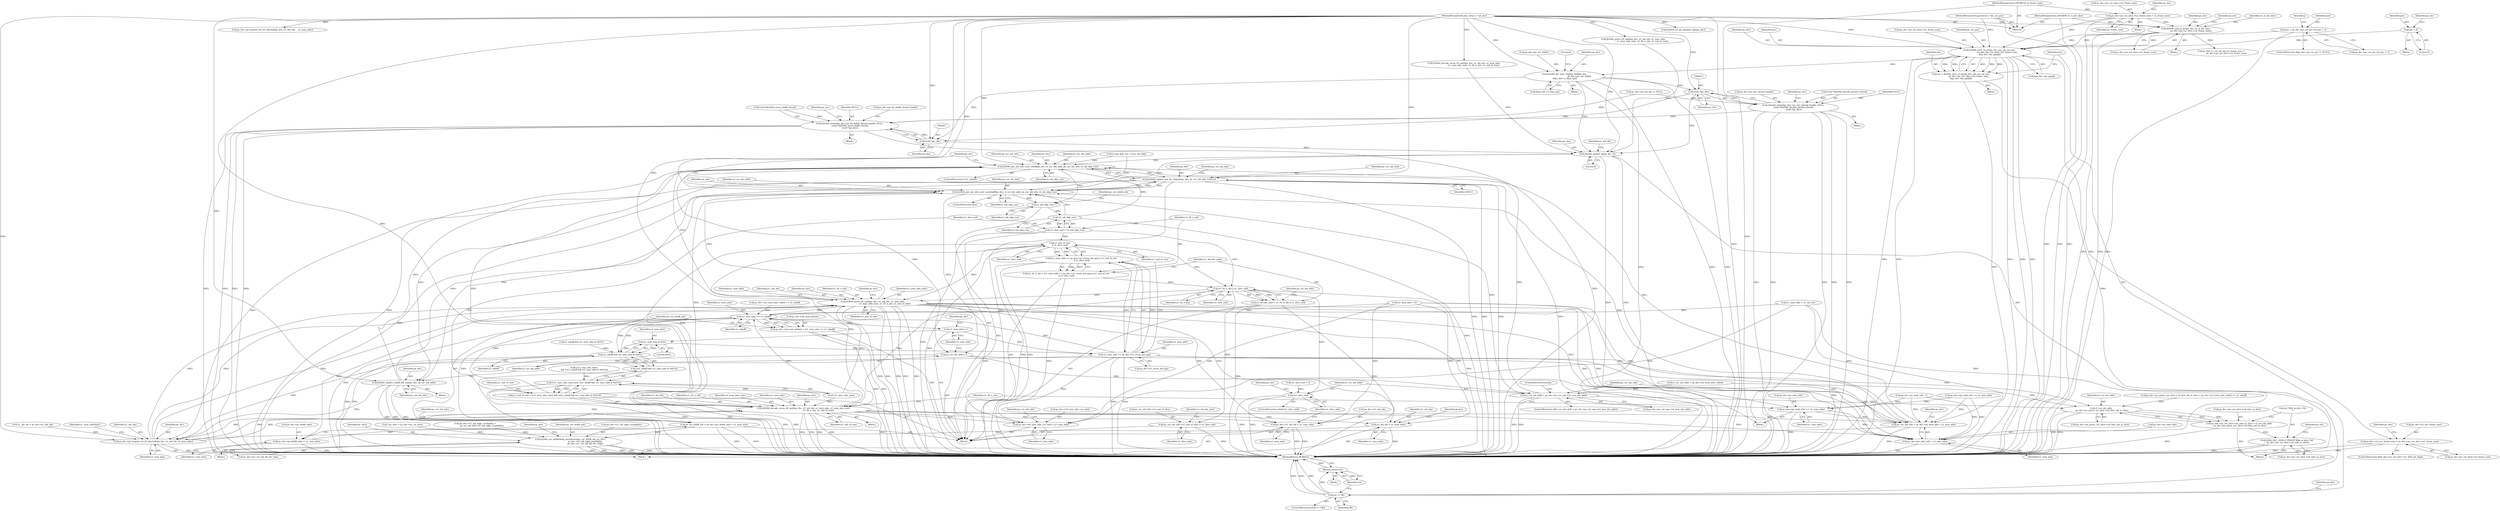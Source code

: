 digraph "0_Android_4a524d3a8ae9aa20c36430008e6bd429443f8f1d_1@array" {
"1000318" [label="(Call,ih264d_start_of_pic(ps_dec, poc, ps_cur_poc,\n                        ps_dec->ps_cur_slice->u2_frame_num,\n &ps_dec->ps_pps[j]))"];
"1000227" [label="(Call,ih264d_end_of_pic(ps_dec, u1_is_idr_slice,\n                ps_dec->ps_cur_slice->u2_frame_num))"];
"1000130" [label="(MethodParameterIn,dec_struct_t * ps_dec)"];
"1000132" [label="(MethodParameterIn,UWORD8 u1_is_idr_slice)"];
"1000214" [label="(Call,ps_dec->ps_cur_slice->u2_frame_num = u2_frame_num)"];
"1000133" [label="(MethodParameterIn,UWORD16 u2_frame_num)"];
"1000250" [label="(Call,poc = 0)"];
"1000281" [label="(Call,poc = ps_dec->ps_cur_pic->i4_poc + 2)"];
"1000134" [label="(MethodParameterIn,pocstruct_t *ps_cur_poc)"];
"1000316" [label="(Call,ret = ih264d_start_of_pic(ps_dec, poc, ps_cur_poc,\n                        ps_dec->ps_cur_slice->u2_frame_num,\n &ps_dec->ps_pps[j]))"];
"1000334" [label="(Call,ret != OK)"];
"1000338" [label="(Return,return ret;)"];
"1000357" [label="(Call,ih264d_get_next_display_field(ps_dec,\n                                              ps_dec->ps_out_buffer,\n &(ps_dec->s_disp_op)))"];
"1000412" [label="(Call,(void *)ps_dec)"];
"1000404" [label="(Call,ithread_create(ps_dec->pv_dec_thread_handle, NULL,\n (void *)ih264d_decode_picture_thread,\n (void *)ps_dec))"];
"1000448" [label="(Call,ithread_create(ps_dec->pv_bs_deblk_thread_handle, NULL,\n (void *)ih264d_recon_deblk_thread,\n (void *)ps_dec))"];
"1000456" [label="(Call,(void *)ps_dec)"];
"1000887" [label="(Call,ih264d_update_qp(ps_dec, 0))"];
"1000985" [label="(Call,ih264d_get_mb_info_cavlc_mbaff(ps_dec, i2_cur_mb_addr, ps_cur_mb_info, i2_mb_skip_run))"];
"1001056" [label="(Call,ih264d_update_nnz_for_skipmb(ps_dec, ps_cur_mb_info, CAVLC))"];
"1000991" [label="(Call,ih264d_get_mb_info_cavlc_nonmbaff(ps_dec, i2_cur_mb_addr, ps_cur_mb_info, i2_mb_skip_run))"];
"1001072" [label="(Call,i2_mb_skip_run--)"];
"1001121" [label="(Call,!i2_mb_skip_run)"];
"1001119" [label="(Call,u1_slice_end = !i2_mb_skip_run)"];
"1001131" [label="(Call,u1_end_of_row\n || u1_slice_end)"];
"1001125" [label="(Call,(u1_num_mbs == ps_dec->u1_recon_mb_grp) || u1_end_of_row\n || u1_slice_end)"];
"1001123" [label="(Call,u1_tfr_n_mb = (u1_num_mbs == ps_dec->u1_recon_mb_grp) || u1_end_of_row\n || u1_slice_end)"];
"1001136" [label="(Call,u1_tfr_n_mb || u1_slice_end)"];
"1000924" [label="(Call,!u1_slice_end)"];
"1001134" [label="(Call,u1_decode_nmb = u1_tfr_n_mb || u1_slice_end)"];
"1001139" [label="(Call,ps_cur_mb_info->u1_end_of_slice = u1_slice_end)"];
"1001171" [label="(Call,ih264d_parse_tfr_nmb(ps_dec, u1_mb_idx, u1_num_mbs,\n                                     u1_num_mbs_next, u1_tfr_n_mb, u1_end_of_row))"];
"1000937" [label="(Call,ps_cur_mb_info = ps_dec->ps_nmb_info + u1_num_mbs)"];
"1000939" [label="(Call,ps_dec->ps_nmb_info + u1_num_mbs)"];
"1000944" [label="(Call,ps_dec->u4_num_mbs_cur_nmb = u1_num_mbs)"];
"1000958" [label="(Call,u1_num_mbs >> u1_mbaff)"];
"1000954" [label="(Call,ps_dec->u4_num_pmbair = (u1_num_mbs >> u1_mbaff))"];
"1000961" [label="(Call,ps_cur_deblk_mb = ps_dec->ps_deblk_mbn + u1_num_mbs)"];
"1001003" [label="(Call,ih264d_set_deblocking_parameters(ps_cur_deblk_mb, ps_slice,\n                                             ps_dec->u1_mb_ngbr_availablity,\n                                             ps_dec->u1_cur_mb_fld_dec_flag))"];
"1000963" [label="(Call,ps_dec->ps_deblk_mbn + u1_num_mbs)"];
"1001089" [label="(Call,u1_num_mbs++)"];
"1001116" [label="(Call,u1_num_mbs & 0x01)"];
"1001114" [label="(Call,u1_mbaff && (u1_num_mbs & 0x01))"];
"1001113" [label="(Call,!(u1_mbaff && (u1_num_mbs & 0x01)))"];
"1001110" [label="(Call,(!u1_num_mbs_next) && (!(u1_mbaff && (u1_num_mbs & 0x01))))"];
"1001108" [label="(Call,u1_end_of_row = (!u1_num_mbs_next) && (!(u1_mbaff && (u1_num_mbs & 0x01))))"];
"1001185" [label="(Call,ih264d_decode_recon_tfr_nmb(ps_dec, u1_mb_idx, u1_num_mbs, u1_num_mbs_next,\n                                             u1_tfr_n_mb, u1_end_of_row))"];
"1001197" [label="(Call,u1_mb_idx = u1_num_mbs)"];
"1001147" [label="(Call,ps_dec->pf_mvpred_ref_tfr_nby2mb(ps_dec, u1_mb_idx, u1_num_mbs))"];
"1001200" [label="(Call,ps_dec->u1_mb_idx = u1_num_mbs)"];
"1001126" [label="(Call,u1_num_mbs == ps_dec->u1_recon_mb_grp)"];
"1001178" [label="(Call,ps_dec->ps_nmb_info +=  u1_num_mbs)"];
"1001087" [label="(Call,i2_cur_mb_addr++)"];
"1000929" [label="(Call,i2_cur_mb_addr > ps_dec->ps_cur_sps->u2_max_mb_addr)"];
"1001216" [label="(Call,i2_cur_mb_addr\n - ps_dec->ps_parse_cur_slice->u4_first_mb_in_slice)"];
"1001210" [label="(Call,ps_dec->ps_cur_slice->u4_mbs_in_slice = i2_cur_mb_addr\n - ps_dec->ps_parse_cur_slice->u4_first_mb_in_slice)"];
"1001223" [label="(Call,H264_DEC_DEBUG_PRINT(\"Mbs in slice: %d\n\", ps_dec->ps_cur_slice->u4_mbs_in_slice))"];
"1001084" [label="(Call,ih264d_update_mbaff_left_nnz(ps_dec, ps_cur_mb_info))"];
"1000789" [label="(Call,ps_dec->u2_prv_frame_num = ps_dec->ps_cur_slice->u2_frame_num)"];
"1000930" [label="(Identifier,i2_cur_mb_addr)"];
"1000960" [label="(Identifier,u1_mbaff)"];
"1000276" [label="(Call,ps_dec->ps_cur_pic != NULL)"];
"1000315" [label="(Block,)"];
"1000929" [label="(Call,i2_cur_mb_addr > ps_dec->ps_cur_sps->u2_max_mb_addr)"];
"1001114" [label="(Call,u1_mbaff && (u1_num_mbs & 0x01))"];
"1001140" [label="(Call,ps_cur_mb_info->u1_end_of_slice)"];
"1000362" [label="(Call,&(ps_dec->s_disp_op))"];
"1001089" [label="(Call,u1_num_mbs++)"];
"1001211" [label="(Call,ps_dec->ps_cur_slice->u4_mbs_in_slice)"];
"1000783" [label="(ControlStructure,if(ps_dec->ps_cur_slice->u1_field_pic_flag))"];
"1000955" [label="(Call,ps_dec->u4_num_pmbair)"];
"1001128" [label="(Call,ps_dec->u1_recon_mb_grp)"];
"1001085" [label="(Identifier,ps_dec)"];
"1001170" [label="(Block,)"];
"1000925" [label="(Identifier,u1_slice_end)"];
"1001141" [label="(Identifier,ps_cur_mb_info)"];
"1001137" [label="(Identifier,u1_tfr_n_mb)"];
"1000338" [label="(Return,return ret;)"];
"1001072" [label="(Call,i2_mb_skip_run--)"];
"1001134" [label="(Call,u1_decode_nmb = u1_tfr_n_mb || u1_slice_end)"];
"1000988" [label="(Identifier,ps_cur_mb_info)"];
"1001146" [label="(Block,)"];
"1000134" [label="(MethodParameterIn,pocstruct_t *ps_cur_poc)"];
"1000337" [label="(Block,)"];
"1001150" [label="(Identifier,u1_num_mbs)"];
"1001225" [label="(Call,ps_dec->ps_cur_slice->u4_mbs_in_slice)"];
"1000205" [label="(Call,ih264d_err_pic_dispbuf_mgr(ps_dec))"];
"1000449" [label="(Call,ps_dec->pv_bs_deblk_thread_handle)"];
"1001119" [label="(Call,u1_slice_end = !i2_mb_skip_run)"];
"1001278" [label="(MethodReturn,WORD32)"];
"1000321" [label="(Identifier,ps_cur_poc)"];
"1000345" [label="(Identifier,ps_dec)"];
"1000164" [label="(Call,* ps_slice = ps_dec->ps_cur_slice)"];
"1000545" [label="(Call,ps_dec->u1_mb_ngbr_availablity =\n                    ps_cur_mb_info->u1_mb_ngbr_availablity)"];
"1001187" [label="(Identifier,u1_mb_idx)"];
"1001185" [label="(Call,ih264d_decode_recon_tfr_nmb(ps_dec, u1_mb_idx, u1_num_mbs, u1_num_mbs_next,\n                                             u1_tfr_n_mb, u1_end_of_row))"];
"1000931" [label="(Call,ps_dec->ps_cur_sps->u2_max_mb_addr)"];
"1001147" [label="(Call,ps_dec->pf_mvpred_ref_tfr_nby2mb(ps_dec, u1_mb_idx, u1_num_mbs))"];
"1000513" [label="(Call,ps_dec->ps_nmb_info - 1)"];
"1001014" [label="(Identifier,ps_dec)"];
"1000985" [label="(Call,ih264d_get_mb_info_cavlc_mbaff(ps_dec, i2_cur_mb_addr, ps_cur_mb_info, i2_mb_skip_run))"];
"1000133" [label="(MethodParameterIn,UWORD16 u2_frame_num)"];
"1001059" [label="(Identifier,CAVLC)"];
"1000993" [label="(Identifier,i2_cur_mb_addr)"];
"1001004" [label="(Identifier,ps_cur_deblk_mb)"];
"1000940" [label="(Call,ps_dec->ps_nmb_info)"];
"1001198" [label="(Identifier,u1_mb_idx)"];
"1000915" [label="(Call,i2_cur_mb_addr = ps_dec->u2_total_mbs_coded)"];
"1001199" [label="(Identifier,u1_num_mbs)"];
"1001184" [label="(Block,)"];
"1000404" [label="(Call,ithread_create(ps_dec->pv_dec_thread_handle, NULL,\n (void *)ih264d_decode_picture_thread,\n (void *)ps_dec))"];
"1000584" [label="(Call,ps_dec->pf_mvpred_ref_tfr_nby2mb(ps_dec, u1_mb_idx,    u1_num_mbs))"];
"1000983" [label="(ControlStructure,if (u1_mbaff))"];
"1000946" [label="(Identifier,ps_dec)"];
"1001063" [label="(Identifier,ps_cur_mb_info)"];
"1001174" [label="(Identifier,u1_num_mbs)"];
"1001202" [label="(Identifier,ps_dec)"];
"1000214" [label="(Call,ps_dec->ps_cur_slice->u2_frame_num = u2_frame_num)"];
"1000230" [label="(Call,ps_dec->ps_cur_slice->u2_frame_num)"];
"1001117" [label="(Identifier,u1_num_mbs)"];
"1001132" [label="(Identifier,u1_end_of_row)"];
"1001009" [label="(Call,ps_dec->u1_cur_mb_fld_dec_flag)"];
"1000412" [label="(Call,(void *)ps_dec)"];
"1000970" [label="(Identifier,ps_cur_mb_info)"];
"1001207" [label="(Identifier,ps_dec)"];
"1000959" [label="(Identifier,u1_num_mbs)"];
"1000801" [label="(Identifier,ps_dec)"];
"1000991" [label="(Call,ih264d_get_mb_info_cavlc_nonmbaff(ps_dec, i2_cur_mb_addr, ps_cur_mb_info, i2_mb_skip_run))"];
"1000986" [label="(Identifier,ps_dec)"];
"1000939" [label="(Call,ps_dec->ps_nmb_info + u1_num_mbs)"];
"1000356" [label="(Block,)"];
"1000334" [label="(Call,ret != OK)"];
"1001110" [label="(Call,(!u1_num_mbs_next) && (!(u1_mbaff && (u1_num_mbs & 0x01))))"];
"1000606" [label="(Call,(!u1_num_mbs_next)\n && (!(u1_mbaff && (u1_num_mbs & 0x01))))"];
"1000456" [label="(Call,(void *)ps_dec)"];
"1000943" [label="(Identifier,u1_num_mbs)"];
"1001121" [label="(Call,!i2_mb_skip_run)"];
"1000281" [label="(Call,poc = ps_dec->ps_cur_pic->i4_poc + 2)"];
"1000136" [label="(Block,)"];
"1001210" [label="(Call,ps_dec->ps_cur_slice->u4_mbs_in_slice = i2_cur_mb_addr\n - ps_dec->ps_parse_cur_slice->u4_first_mb_in_slice)"];
"1000316" [label="(Call,ret = ih264d_start_of_pic(ps_dec, poc, ps_cur_poc,\n                        ps_dec->ps_cur_slice->u2_frame_num,\n &ps_dec->ps_pps[j]))"];
"1000405" [label="(Call,ps_dec->pv_dec_thread_handle)"];
"1001216" [label="(Call,i2_cur_mb_addr\n - ps_dec->ps_parse_cur_slice->u4_first_mb_in_slice)"];
"1001178" [label="(Call,ps_dec->ps_nmb_info +=  u1_num_mbs)"];
"1001191" [label="(Identifier,u1_end_of_row)"];
"1001173" [label="(Identifier,u1_mb_idx)"];
"1000229" [label="(Identifier,u1_is_idr_slice)"];
"1001006" [label="(Call,ps_dec->u1_mb_ngbr_availablity)"];
"1001197" [label="(Call,u1_mb_idx = u1_num_mbs)"];
"1001113" [label="(Call,!(u1_mbaff && (u1_num_mbs & 0x01)))"];
"1001093" [label="(Identifier,ps_dec)"];
"1001148" [label="(Identifier,ps_dec)"];
"1000213" [label="(Block,)"];
"1001087" [label="(Call,i2_cur_mb_addr++)"];
"1000999" [label="(Identifier,ps_dec)"];
"1000318" [label="(Call,ih264d_start_of_pic(ps_dec, poc, ps_cur_poc,\n                        ps_dec->ps_cur_slice->u2_frame_num,\n &ps_dec->ps_pps[j]))"];
"1000250" [label="(Call,poc = 0)"];
"1001076" [label="(Identifier,ps_cur_deblk_mb)"];
"1001056" [label="(Call,ih264d_update_nnz_for_skipmb(ps_dec, ps_cur_mb_info, CAVLC))"];
"1001084" [label="(Call,ih264d_update_mbaff_left_nnz(ps_dec, ps_cur_mb_info))"];
"1001131" [label="(Call,u1_end_of_row\n || u1_slice_end)"];
"1000282" [label="(Identifier,poc)"];
"1000458" [label="(Identifier,ps_dec)"];
"1000610" [label="(Call,u1_mbaff && (u1_num_mbs & 0x01))"];
"1000417" [label="(Identifier,ps_dec)"];
"1000889" [label="(Literal,0)"];
"1000227" [label="(Call,ih264d_end_of_pic(ps_dec, u1_is_idr_slice,\n                ps_dec->ps_cur_slice->u2_frame_num))"];
"1001223" [label="(Call,H264_DEC_DEBUG_PRINT(\"Mbs in slice: %d\n\", ps_dec->ps_cur_slice->u4_mbs_in_slice))"];
"1000920" [label="(Call,i2_mb_skip_run = num_mb_skip)"];
"1000954" [label="(Call,ps_dec->u4_num_pmbair = (u1_num_mbs >> u1_mbaff))"];
"1000226" [label="(Block,)"];
"1000414" [label="(Identifier,ps_dec)"];
"1000790" [label="(Call,ps_dec->u2_prv_frame_num)"];
"1000409" [label="(Call,(void *)ih264d_decode_picture_thread)"];
"1001190" [label="(Identifier,u1_tfr_n_mb)"];
"1000890" [label="(Call,u1_mb_idx = ps_dec->u1_mb_idx)"];
"1000442" [label="(Block,)"];
"1000403" [label="(Block,)"];
"1000333" [label="(ControlStructure,if(ret != OK))"];
"1000461" [label="(Identifier,ps_dec)"];
"1000936" [label="(ControlStructure,break;)"];
"1000357" [label="(Call,ih264d_get_next_display_field(ps_dec,\n                                              ps_dec->ps_out_buffer,\n &(ps_dec->s_disp_op)))"];
"1000987" [label="(Identifier,i2_cur_mb_addr)"];
"1000963" [label="(Call,ps_dec->ps_deblk_mbn + u1_num_mbs)"];
"1000220" [label="(Identifier,u2_frame_num)"];
"1000793" [label="(Call,ps_dec->ps_cur_slice->u2_frame_num)"];
"1000994" [label="(Identifier,ps_cur_mb_info)"];
"1000224" [label="(Identifier,ps_dec)"];
"1001108" [label="(Call,u1_end_of_row = (!u1_num_mbs_next) && (!(u1_mbaff && (u1_num_mbs & 0x01))))"];
"1000891" [label="(Identifier,u1_mb_idx)"];
"1000923" [label="(ControlStructure,while(!u1_slice_end))"];
"1000408" [label="(Identifier,NULL)"];
"1001172" [label="(Identifier,ps_dec)"];
"1001171" [label="(Call,ih264d_parse_tfr_nmb(ps_dec, u1_mb_idx, u1_num_mbs,\n                                     u1_num_mbs_next, u1_tfr_n_mb, u1_end_of_row))"];
"1000452" [label="(Identifier,NULL)"];
"1000319" [label="(Identifier,ps_dec)"];
"1000228" [label="(Identifier,ps_dec)"];
"1000235" [label="(Call,ps_dec->s_cur_pic_poc.u2_frame_num =\n                ps_dec->ps_cur_slice->u2_frame_num)"];
"1001090" [label="(Identifier,u1_num_mbs)"];
"1001218" [label="(Call,ps_dec->ps_parse_cur_slice->u4_first_mb_in_slice)"];
"1000990" [label="(ControlStructure,else)"];
"1000967" [label="(Identifier,u1_num_mbs)"];
"1001189" [label="(Identifier,u1_num_mbs_next)"];
"1001188" [label="(Identifier,u1_num_mbs)"];
"1000992" [label="(Identifier,ps_dec)"];
"1000359" [label="(Call,ps_dec->ps_out_buffer)"];
"1000130" [label="(MethodParameterIn,dec_struct_t * ps_dec)"];
"1000631" [label="(Call,ih264d_parse_tfr_nmb(ps_dec, u1_mb_idx, u1_num_mbs,\n                            u1_num_mbs_next, u1_tfr_n_mb, u1_end_of_row))"];
"1000789" [label="(Call,ps_dec->u2_prv_frame_num = ps_dec->ps_cur_slice->u2_frame_num)"];
"1001002" [label="(Block,)"];
"1001111" [label="(Call,!u1_num_mbs_next)"];
"1001003" [label="(Call,ih264d_set_deblocking_parameters(ps_cur_deblk_mb, ps_slice,\n                                             ps_dec->u1_mb_ngbr_availablity,\n                                             ps_dec->u1_cur_mb_fld_dec_flag))"];
"1001194" [label="(Call,u1_num_mbs = 0)"];
"1000368" [label="(Literal,0)"];
"1001073" [label="(Identifier,i2_mb_skip_run)"];
"1000903" [label="(Call,u1_slice_end = 0)"];
"1000335" [label="(Identifier,ret)"];
"1000926" [label="(Block,)"];
"1001200" [label="(Call,ps_dec->u1_mb_idx = u1_num_mbs)"];
"1000275" [label="(ControlStructure,if(ps_dec->ps_cur_pic != NULL))"];
"1000645" [label="(Call,ih264d_decode_recon_tfr_nmb(ps_dec, u1_mb_idx, u1_num_mbs,\n                             u1_num_mbs_next, u1_tfr_n_mb, u1_end_of_row))"];
"1001176" [label="(Identifier,u1_tfr_n_mb)"];
"1000995" [label="(Identifier,i2_mb_skip_run)"];
"1001126" [label="(Call,u1_num_mbs == ps_dec->u1_recon_mb_grp)"];
"1000339" [label="(Identifier,ret)"];
"1001005" [label="(Identifier,ps_slice)"];
"1000291" [label="(Identifier,j)"];
"1001136" [label="(Call,u1_tfr_n_mb || u1_slice_end)"];
"1000320" [label="(Identifier,poc)"];
"1000283" [label="(Call,ps_dec->ps_cur_pic->i4_poc + 2)"];
"1001232" [label="(Identifier,ps_dec)"];
"1000958" [label="(Call,u1_num_mbs >> u1_mbaff)"];
"1001058" [label="(Identifier,ps_cur_mb_info)"];
"1001152" [label="(Identifier,u1_num_mbsNby2)"];
"1001145" [label="(Identifier,u1_decode_nmb)"];
"1000945" [label="(Call,ps_dec->u4_num_mbs_cur_nmb)"];
"1000251" [label="(Identifier,poc)"];
"1000951" [label="(Identifier,ps_cur_mb_info)"];
"1001123" [label="(Call,u1_tfr_n_mb = (u1_num_mbs == ps_dec->u1_recon_mb_grp) || u1_end_of_row\n || u1_slice_end)"];
"1000900" [label="(Call,u1_num_mbs = u1_mb_idx)"];
"1000638" [label="(Call,ps_dec->ps_nmb_info += u1_num_mbs)"];
"1000961" [label="(Call,ps_cur_deblk_mb = ps_dec->ps_deblk_mbn + u1_num_mbs)"];
"1000256" [label="(Identifier,ps_dec)"];
"1001057" [label="(Identifier,ps_dec)"];
"1001149" [label="(Identifier,u1_mb_idx)"];
"1000888" [label="(Identifier,ps_dec)"];
"1000358" [label="(Identifier,ps_dec)"];
"1001122" [label="(Identifier,i2_mb_skip_run)"];
"1001224" [label="(Literal,\"Mbs in slice: %d\n\")"];
"1001133" [label="(Identifier,u1_slice_end)"];
"1000804" [label="(Call,ps_dec->u2_total_mbs_coded << u1_mbaff)"];
"1001186" [label="(Identifier,ps_dec)"];
"1000937" [label="(Call,ps_cur_mb_info = ps_dec->ps_nmb_info + u1_num_mbs)"];
"1001179" [label="(Call,ps_dec->ps_nmb_info)"];
"1001088" [label="(Identifier,i2_cur_mb_addr)"];
"1001217" [label="(Identifier,i2_cur_mb_addr)"];
"1000322" [label="(Call,ps_dec->ps_cur_slice->u2_frame_num)"];
"1000928" [label="(ControlStructure,if(i2_cur_mb_addr > ps_dec->ps_cur_sps->u2_max_mb_addr))"];
"1001086" [label="(Identifier,ps_cur_mb_info)"];
"1001124" [label="(Identifier,u1_tfr_n_mb)"];
"1000327" [label="(Call,&ps_dec->ps_pps[j])"];
"1000887" [label="(Call,ih264d_update_qp(ps_dec, 0))"];
"1001125" [label="(Call,(u1_num_mbs == ps_dec->u1_recon_mb_grp) || u1_end_of_row\n || u1_slice_end)"];
"1000453" [label="(Call,(void *)ih264d_recon_deblk_thread)"];
"1001143" [label="(Identifier,u1_slice_end)"];
"1000252" [label="(Literal,0)"];
"1000132" [label="(MethodParameterIn,UWORD8 u1_is_idr_slice)"];
"1000962" [label="(Identifier,ps_cur_deblk_mb)"];
"1001193" [label="(Identifier,u1_tfr_n_mb)"];
"1001135" [label="(Identifier,u1_decode_nmb)"];
"1001083" [label="(Block,)"];
"1000246" [label="(Block,)"];
"1001116" [label="(Call,u1_num_mbs & 0x01)"];
"1001120" [label="(Identifier,u1_slice_end)"];
"1001109" [label="(Identifier,u1_end_of_row)"];
"1001138" [label="(Identifier,u1_slice_end)"];
"1000924" [label="(Call,!u1_slice_end)"];
"1001177" [label="(Identifier,u1_end_of_row)"];
"1001118" [label="(Literal,0x01)"];
"1001201" [label="(Call,ps_dec->u1_mb_idx)"];
"1000938" [label="(Identifier,ps_cur_mb_info)"];
"1001182" [label="(Identifier,u1_num_mbs)"];
"1000238" [label="(Identifier,ps_dec)"];
"1000317" [label="(Identifier,ret)"];
"1000989" [label="(Identifier,i2_mb_skip_run)"];
"1001180" [label="(Identifier,ps_dec)"];
"1000944" [label="(Call,ps_dec->u4_num_mbs_cur_nmb = u1_num_mbs)"];
"1001115" [label="(Identifier,u1_mbaff)"];
"1001204" [label="(Identifier,u1_num_mbs)"];
"1001127" [label="(Identifier,u1_num_mbs)"];
"1001139" [label="(Call,ps_cur_mb_info->u1_end_of_slice = u1_slice_end)"];
"1000948" [label="(Identifier,u1_num_mbs)"];
"1000798" [label="(Call,ps_dec->ps_parse_cur_slice->u4_first_mb_in_slice = ps_dec->u2_total_mbs_coded << u1_mbaff)"];
"1000448" [label="(Call,ithread_create(ps_dec->pv_bs_deblk_thread_handle, NULL,\n (void *)ih264d_recon_deblk_thread,\n (void *)ps_dec))"];
"1001175" [label="(Identifier,u1_num_mbs_next)"];
"1000215" [label="(Call,ps_dec->ps_cur_slice->u2_frame_num)"];
"1000964" [label="(Call,ps_dec->ps_deblk_mbn)"];
"1000336" [label="(Identifier,OK)"];
"1000318" -> "1000316"  [label="AST: "];
"1000318" -> "1000327"  [label="CFG: "];
"1000319" -> "1000318"  [label="AST: "];
"1000320" -> "1000318"  [label="AST: "];
"1000321" -> "1000318"  [label="AST: "];
"1000322" -> "1000318"  [label="AST: "];
"1000327" -> "1000318"  [label="AST: "];
"1000316" -> "1000318"  [label="CFG: "];
"1000318" -> "1001278"  [label="DDG: "];
"1000318" -> "1001278"  [label="DDG: "];
"1000318" -> "1001278"  [label="DDG: "];
"1000318" -> "1001278"  [label="DDG: "];
"1000318" -> "1001278"  [label="DDG: "];
"1000318" -> "1000316"  [label="DDG: "];
"1000318" -> "1000316"  [label="DDG: "];
"1000318" -> "1000316"  [label="DDG: "];
"1000318" -> "1000316"  [label="DDG: "];
"1000318" -> "1000316"  [label="DDG: "];
"1000227" -> "1000318"  [label="DDG: "];
"1000227" -> "1000318"  [label="DDG: "];
"1000130" -> "1000318"  [label="DDG: "];
"1000250" -> "1000318"  [label="DDG: "];
"1000281" -> "1000318"  [label="DDG: "];
"1000134" -> "1000318"  [label="DDG: "];
"1000214" -> "1000318"  [label="DDG: "];
"1000318" -> "1000357"  [label="DDG: "];
"1000318" -> "1000789"  [label="DDG: "];
"1000227" -> "1000226"  [label="AST: "];
"1000227" -> "1000230"  [label="CFG: "];
"1000228" -> "1000227"  [label="AST: "];
"1000229" -> "1000227"  [label="AST: "];
"1000230" -> "1000227"  [label="AST: "];
"1000238" -> "1000227"  [label="CFG: "];
"1000227" -> "1001278"  [label="DDG: "];
"1000227" -> "1001278"  [label="DDG: "];
"1000130" -> "1000227"  [label="DDG: "];
"1000132" -> "1000227"  [label="DDG: "];
"1000214" -> "1000227"  [label="DDG: "];
"1000227" -> "1000235"  [label="DDG: "];
"1000130" -> "1000129"  [label="AST: "];
"1000130" -> "1001278"  [label="DDG: "];
"1000130" -> "1000205"  [label="DDG: "];
"1000130" -> "1000357"  [label="DDG: "];
"1000130" -> "1000412"  [label="DDG: "];
"1000130" -> "1000456"  [label="DDG: "];
"1000130" -> "1000584"  [label="DDG: "];
"1000130" -> "1000631"  [label="DDG: "];
"1000130" -> "1000645"  [label="DDG: "];
"1000130" -> "1000887"  [label="DDG: "];
"1000130" -> "1000985"  [label="DDG: "];
"1000130" -> "1000991"  [label="DDG: "];
"1000130" -> "1001056"  [label="DDG: "];
"1000130" -> "1001084"  [label="DDG: "];
"1000130" -> "1001147"  [label="DDG: "];
"1000130" -> "1001171"  [label="DDG: "];
"1000130" -> "1001185"  [label="DDG: "];
"1000132" -> "1000129"  [label="AST: "];
"1000132" -> "1001278"  [label="DDG: "];
"1000214" -> "1000213"  [label="AST: "];
"1000214" -> "1000220"  [label="CFG: "];
"1000215" -> "1000214"  [label="AST: "];
"1000220" -> "1000214"  [label="AST: "];
"1000224" -> "1000214"  [label="CFG: "];
"1000214" -> "1001278"  [label="DDG: "];
"1000133" -> "1000214"  [label="DDG: "];
"1000133" -> "1000129"  [label="AST: "];
"1000133" -> "1001278"  [label="DDG: "];
"1000250" -> "1000246"  [label="AST: "];
"1000250" -> "1000252"  [label="CFG: "];
"1000251" -> "1000250"  [label="AST: "];
"1000252" -> "1000250"  [label="AST: "];
"1000256" -> "1000250"  [label="CFG: "];
"1000281" -> "1000275"  [label="AST: "];
"1000281" -> "1000283"  [label="CFG: "];
"1000282" -> "1000281"  [label="AST: "];
"1000283" -> "1000281"  [label="AST: "];
"1000291" -> "1000281"  [label="CFG: "];
"1000281" -> "1001278"  [label="DDG: "];
"1000134" -> "1000129"  [label="AST: "];
"1000134" -> "1001278"  [label="DDG: "];
"1000316" -> "1000315"  [label="AST: "];
"1000317" -> "1000316"  [label="AST: "];
"1000335" -> "1000316"  [label="CFG: "];
"1000316" -> "1001278"  [label="DDG: "];
"1000316" -> "1000334"  [label="DDG: "];
"1000334" -> "1000333"  [label="AST: "];
"1000334" -> "1000336"  [label="CFG: "];
"1000335" -> "1000334"  [label="AST: "];
"1000336" -> "1000334"  [label="AST: "];
"1000339" -> "1000334"  [label="CFG: "];
"1000345" -> "1000334"  [label="CFG: "];
"1000334" -> "1001278"  [label="DDG: "];
"1000334" -> "1001278"  [label="DDG: "];
"1000334" -> "1001278"  [label="DDG: "];
"1000334" -> "1000338"  [label="DDG: "];
"1000338" -> "1000337"  [label="AST: "];
"1000338" -> "1000339"  [label="CFG: "];
"1000339" -> "1000338"  [label="AST: "];
"1001278" -> "1000338"  [label="CFG: "];
"1000338" -> "1001278"  [label="DDG: "];
"1000339" -> "1000338"  [label="DDG: "];
"1000357" -> "1000356"  [label="AST: "];
"1000357" -> "1000362"  [label="CFG: "];
"1000358" -> "1000357"  [label="AST: "];
"1000359" -> "1000357"  [label="AST: "];
"1000362" -> "1000357"  [label="AST: "];
"1000368" -> "1000357"  [label="CFG: "];
"1000357" -> "1001278"  [label="DDG: "];
"1000357" -> "1001278"  [label="DDG: "];
"1000357" -> "1001278"  [label="DDG: "];
"1000357" -> "1000412"  [label="DDG: "];
"1000357" -> "1000456"  [label="DDG: "];
"1000357" -> "1000887"  [label="DDG: "];
"1000412" -> "1000404"  [label="AST: "];
"1000412" -> "1000414"  [label="CFG: "];
"1000413" -> "1000412"  [label="AST: "];
"1000414" -> "1000412"  [label="AST: "];
"1000404" -> "1000412"  [label="CFG: "];
"1000412" -> "1000404"  [label="DDG: "];
"1000412" -> "1000456"  [label="DDG: "];
"1000412" -> "1000887"  [label="DDG: "];
"1000404" -> "1000403"  [label="AST: "];
"1000405" -> "1000404"  [label="AST: "];
"1000408" -> "1000404"  [label="AST: "];
"1000409" -> "1000404"  [label="AST: "];
"1000417" -> "1000404"  [label="CFG: "];
"1000404" -> "1001278"  [label="DDG: "];
"1000404" -> "1001278"  [label="DDG: "];
"1000404" -> "1001278"  [label="DDG: "];
"1000404" -> "1001278"  [label="DDG: "];
"1000404" -> "1001278"  [label="DDG: "];
"1000276" -> "1000404"  [label="DDG: "];
"1000409" -> "1000404"  [label="DDG: "];
"1000404" -> "1000448"  [label="DDG: "];
"1000448" -> "1000442"  [label="AST: "];
"1000448" -> "1000456"  [label="CFG: "];
"1000449" -> "1000448"  [label="AST: "];
"1000452" -> "1000448"  [label="AST: "];
"1000453" -> "1000448"  [label="AST: "];
"1000456" -> "1000448"  [label="AST: "];
"1000461" -> "1000448"  [label="CFG: "];
"1000448" -> "1001278"  [label="DDG: "];
"1000448" -> "1001278"  [label="DDG: "];
"1000448" -> "1001278"  [label="DDG: "];
"1000448" -> "1001278"  [label="DDG: "];
"1000448" -> "1001278"  [label="DDG: "];
"1000276" -> "1000448"  [label="DDG: "];
"1000453" -> "1000448"  [label="DDG: "];
"1000456" -> "1000448"  [label="DDG: "];
"1000456" -> "1000458"  [label="CFG: "];
"1000457" -> "1000456"  [label="AST: "];
"1000458" -> "1000456"  [label="AST: "];
"1000456" -> "1000887"  [label="DDG: "];
"1000887" -> "1000136"  [label="AST: "];
"1000887" -> "1000889"  [label="CFG: "];
"1000888" -> "1000887"  [label="AST: "];
"1000889" -> "1000887"  [label="AST: "];
"1000891" -> "1000887"  [label="CFG: "];
"1000887" -> "1001278"  [label="DDG: "];
"1000887" -> "1001278"  [label="DDG: "];
"1000645" -> "1000887"  [label="DDG: "];
"1000631" -> "1000887"  [label="DDG: "];
"1000887" -> "1000985"  [label="DDG: "];
"1000887" -> "1000991"  [label="DDG: "];
"1000985" -> "1000983"  [label="AST: "];
"1000985" -> "1000989"  [label="CFG: "];
"1000986" -> "1000985"  [label="AST: "];
"1000987" -> "1000985"  [label="AST: "];
"1000988" -> "1000985"  [label="AST: "];
"1000989" -> "1000985"  [label="AST: "];
"1000999" -> "1000985"  [label="CFG: "];
"1000985" -> "1001278"  [label="DDG: "];
"1001171" -> "1000985"  [label="DDG: "];
"1001056" -> "1000985"  [label="DDG: "];
"1001084" -> "1000985"  [label="DDG: "];
"1001185" -> "1000985"  [label="DDG: "];
"1000929" -> "1000985"  [label="DDG: "];
"1000937" -> "1000985"  [label="DDG: "];
"1000920" -> "1000985"  [label="DDG: "];
"1001121" -> "1000985"  [label="DDG: "];
"1000985" -> "1001056"  [label="DDG: "];
"1000985" -> "1001056"  [label="DDG: "];
"1000985" -> "1001072"  [label="DDG: "];
"1000985" -> "1001087"  [label="DDG: "];
"1001056" -> "1000926"  [label="AST: "];
"1001056" -> "1001059"  [label="CFG: "];
"1001057" -> "1001056"  [label="AST: "];
"1001058" -> "1001056"  [label="AST: "];
"1001059" -> "1001056"  [label="AST: "];
"1001063" -> "1001056"  [label="CFG: "];
"1001056" -> "1001278"  [label="DDG: "];
"1001056" -> "1001278"  [label="DDG: "];
"1001056" -> "1001278"  [label="DDG: "];
"1001056" -> "1001278"  [label="DDG: "];
"1001056" -> "1000991"  [label="DDG: "];
"1000991" -> "1001056"  [label="DDG: "];
"1000991" -> "1001056"  [label="DDG: "];
"1001056" -> "1001084"  [label="DDG: "];
"1001056" -> "1001084"  [label="DDG: "];
"1001056" -> "1001147"  [label="DDG: "];
"1000991" -> "1000990"  [label="AST: "];
"1000991" -> "1000995"  [label="CFG: "];
"1000992" -> "1000991"  [label="AST: "];
"1000993" -> "1000991"  [label="AST: "];
"1000994" -> "1000991"  [label="AST: "];
"1000995" -> "1000991"  [label="AST: "];
"1000999" -> "1000991"  [label="CFG: "];
"1000991" -> "1001278"  [label="DDG: "];
"1001171" -> "1000991"  [label="DDG: "];
"1001084" -> "1000991"  [label="DDG: "];
"1001185" -> "1000991"  [label="DDG: "];
"1000929" -> "1000991"  [label="DDG: "];
"1000937" -> "1000991"  [label="DDG: "];
"1000920" -> "1000991"  [label="DDG: "];
"1001121" -> "1000991"  [label="DDG: "];
"1000991" -> "1001072"  [label="DDG: "];
"1000991" -> "1001087"  [label="DDG: "];
"1001072" -> "1000926"  [label="AST: "];
"1001072" -> "1001073"  [label="CFG: "];
"1001073" -> "1001072"  [label="AST: "];
"1001076" -> "1001072"  [label="CFG: "];
"1001072" -> "1001121"  [label="DDG: "];
"1001121" -> "1001119"  [label="AST: "];
"1001121" -> "1001122"  [label="CFG: "];
"1001122" -> "1001121"  [label="AST: "];
"1001119" -> "1001121"  [label="CFG: "];
"1001121" -> "1001278"  [label="DDG: "];
"1001121" -> "1001119"  [label="DDG: "];
"1001119" -> "1000926"  [label="AST: "];
"1001120" -> "1001119"  [label="AST: "];
"1001124" -> "1001119"  [label="CFG: "];
"1001119" -> "1001278"  [label="DDG: "];
"1001119" -> "1001131"  [label="DDG: "];
"1001119" -> "1001136"  [label="DDG: "];
"1001131" -> "1001125"  [label="AST: "];
"1001131" -> "1001132"  [label="CFG: "];
"1001131" -> "1001133"  [label="CFG: "];
"1001132" -> "1001131"  [label="AST: "];
"1001133" -> "1001131"  [label="AST: "];
"1001125" -> "1001131"  [label="CFG: "];
"1001131" -> "1001278"  [label="DDG: "];
"1001131" -> "1001125"  [label="DDG: "];
"1001131" -> "1001125"  [label="DDG: "];
"1001108" -> "1001131"  [label="DDG: "];
"1001131" -> "1001136"  [label="DDG: "];
"1001131" -> "1001171"  [label="DDG: "];
"1001131" -> "1001185"  [label="DDG: "];
"1001125" -> "1001123"  [label="AST: "];
"1001125" -> "1001126"  [label="CFG: "];
"1001126" -> "1001125"  [label="AST: "];
"1001123" -> "1001125"  [label="CFG: "];
"1001125" -> "1001278"  [label="DDG: "];
"1001125" -> "1001278"  [label="DDG: "];
"1001125" -> "1001123"  [label="DDG: "];
"1001125" -> "1001123"  [label="DDG: "];
"1001126" -> "1001125"  [label="DDG: "];
"1001126" -> "1001125"  [label="DDG: "];
"1001123" -> "1000926"  [label="AST: "];
"1001124" -> "1001123"  [label="AST: "];
"1001135" -> "1001123"  [label="CFG: "];
"1001123" -> "1001278"  [label="DDG: "];
"1001123" -> "1001136"  [label="DDG: "];
"1001136" -> "1001134"  [label="AST: "];
"1001136" -> "1001137"  [label="CFG: "];
"1001136" -> "1001138"  [label="CFG: "];
"1001137" -> "1001136"  [label="AST: "];
"1001138" -> "1001136"  [label="AST: "];
"1001134" -> "1001136"  [label="CFG: "];
"1001136" -> "1001278"  [label="DDG: "];
"1001136" -> "1000924"  [label="DDG: "];
"1001136" -> "1001134"  [label="DDG: "];
"1001136" -> "1001134"  [label="DDG: "];
"1001136" -> "1001139"  [label="DDG: "];
"1001136" -> "1001171"  [label="DDG: "];
"1001136" -> "1001185"  [label="DDG: "];
"1000924" -> "1000923"  [label="AST: "];
"1000924" -> "1000925"  [label="CFG: "];
"1000925" -> "1000924"  [label="AST: "];
"1000930" -> "1000924"  [label="CFG: "];
"1001207" -> "1000924"  [label="CFG: "];
"1000924" -> "1001278"  [label="DDG: "];
"1000924" -> "1001278"  [label="DDG: "];
"1000903" -> "1000924"  [label="DDG: "];
"1001134" -> "1000926"  [label="AST: "];
"1001135" -> "1001134"  [label="AST: "];
"1001141" -> "1001134"  [label="CFG: "];
"1001134" -> "1001278"  [label="DDG: "];
"1001134" -> "1001278"  [label="DDG: "];
"1001139" -> "1000926"  [label="AST: "];
"1001139" -> "1001143"  [label="CFG: "];
"1001140" -> "1001139"  [label="AST: "];
"1001143" -> "1001139"  [label="AST: "];
"1001145" -> "1001139"  [label="CFG: "];
"1001139" -> "1001278"  [label="DDG: "];
"1001171" -> "1001170"  [label="AST: "];
"1001171" -> "1001177"  [label="CFG: "];
"1001172" -> "1001171"  [label="AST: "];
"1001173" -> "1001171"  [label="AST: "];
"1001174" -> "1001171"  [label="AST: "];
"1001175" -> "1001171"  [label="AST: "];
"1001176" -> "1001171"  [label="AST: "];
"1001177" -> "1001171"  [label="AST: "];
"1001180" -> "1001171"  [label="CFG: "];
"1001171" -> "1001278"  [label="DDG: "];
"1001171" -> "1001278"  [label="DDG: "];
"1001171" -> "1001278"  [label="DDG: "];
"1001171" -> "1001278"  [label="DDG: "];
"1001171" -> "1001278"  [label="DDG: "];
"1001171" -> "1000937"  [label="DDG: "];
"1001171" -> "1000939"  [label="DDG: "];
"1001171" -> "1000944"  [label="DDG: "];
"1001171" -> "1000958"  [label="DDG: "];
"1001147" -> "1001171"  [label="DDG: "];
"1001147" -> "1001171"  [label="DDG: "];
"1001147" -> "1001171"  [label="DDG: "];
"1001111" -> "1001171"  [label="DDG: "];
"1001108" -> "1001171"  [label="DDG: "];
"1001171" -> "1001178"  [label="DDG: "];
"1001171" -> "1001197"  [label="DDG: "];
"1001171" -> "1001200"  [label="DDG: "];
"1000937" -> "1000926"  [label="AST: "];
"1000937" -> "1000939"  [label="CFG: "];
"1000938" -> "1000937"  [label="AST: "];
"1000939" -> "1000937"  [label="AST: "];
"1000946" -> "1000937"  [label="CFG: "];
"1000937" -> "1001278"  [label="DDG: "];
"1001178" -> "1000937"  [label="DDG: "];
"1000638" -> "1000937"  [label="DDG: "];
"1000513" -> "1000937"  [label="DDG: "];
"1001126" -> "1000937"  [label="DDG: "];
"1000900" -> "1000937"  [label="DDG: "];
"1001185" -> "1000937"  [label="DDG: "];
"1001194" -> "1000937"  [label="DDG: "];
"1000939" -> "1000943"  [label="CFG: "];
"1000940" -> "1000939"  [label="AST: "];
"1000943" -> "1000939"  [label="AST: "];
"1000939" -> "1001278"  [label="DDG: "];
"1001178" -> "1000939"  [label="DDG: "];
"1000638" -> "1000939"  [label="DDG: "];
"1000513" -> "1000939"  [label="DDG: "];
"1001126" -> "1000939"  [label="DDG: "];
"1000900" -> "1000939"  [label="DDG: "];
"1001185" -> "1000939"  [label="DDG: "];
"1001194" -> "1000939"  [label="DDG: "];
"1000944" -> "1000926"  [label="AST: "];
"1000944" -> "1000948"  [label="CFG: "];
"1000945" -> "1000944"  [label="AST: "];
"1000948" -> "1000944"  [label="AST: "];
"1000951" -> "1000944"  [label="CFG: "];
"1001126" -> "1000944"  [label="DDG: "];
"1000900" -> "1000944"  [label="DDG: "];
"1001185" -> "1000944"  [label="DDG: "];
"1001194" -> "1000944"  [label="DDG: "];
"1000958" -> "1000954"  [label="AST: "];
"1000958" -> "1000960"  [label="CFG: "];
"1000959" -> "1000958"  [label="AST: "];
"1000960" -> "1000958"  [label="AST: "];
"1000954" -> "1000958"  [label="CFG: "];
"1000958" -> "1001278"  [label="DDG: "];
"1000958" -> "1000954"  [label="DDG: "];
"1000958" -> "1000954"  [label="DDG: "];
"1001126" -> "1000958"  [label="DDG: "];
"1000900" -> "1000958"  [label="DDG: "];
"1001185" -> "1000958"  [label="DDG: "];
"1001194" -> "1000958"  [label="DDG: "];
"1000804" -> "1000958"  [label="DDG: "];
"1001114" -> "1000958"  [label="DDG: "];
"1000958" -> "1000961"  [label="DDG: "];
"1000958" -> "1000963"  [label="DDG: "];
"1000958" -> "1001089"  [label="DDG: "];
"1000958" -> "1001114"  [label="DDG: "];
"1000954" -> "1000926"  [label="AST: "];
"1000955" -> "1000954"  [label="AST: "];
"1000962" -> "1000954"  [label="CFG: "];
"1000954" -> "1001278"  [label="DDG: "];
"1000954" -> "1001278"  [label="DDG: "];
"1000961" -> "1000926"  [label="AST: "];
"1000961" -> "1000963"  [label="CFG: "];
"1000962" -> "1000961"  [label="AST: "];
"1000963" -> "1000961"  [label="AST: "];
"1000970" -> "1000961"  [label="CFG: "];
"1000961" -> "1001278"  [label="DDG: "];
"1000961" -> "1001278"  [label="DDG: "];
"1000961" -> "1001003"  [label="DDG: "];
"1001003" -> "1001002"  [label="AST: "];
"1001003" -> "1001009"  [label="CFG: "];
"1001004" -> "1001003"  [label="AST: "];
"1001005" -> "1001003"  [label="AST: "];
"1001006" -> "1001003"  [label="AST: "];
"1001009" -> "1001003"  [label="AST: "];
"1001014" -> "1001003"  [label="CFG: "];
"1001003" -> "1001278"  [label="DDG: "];
"1001003" -> "1001278"  [label="DDG: "];
"1001003" -> "1001278"  [label="DDG: "];
"1001003" -> "1001278"  [label="DDG: "];
"1001003" -> "1001278"  [label="DDG: "];
"1000164" -> "1001003"  [label="DDG: "];
"1000545" -> "1001003"  [label="DDG: "];
"1000963" -> "1000967"  [label="CFG: "];
"1000964" -> "1000963"  [label="AST: "];
"1000967" -> "1000963"  [label="AST: "];
"1000963" -> "1001278"  [label="DDG: "];
"1001089" -> "1000926"  [label="AST: "];
"1001089" -> "1001090"  [label="CFG: "];
"1001090" -> "1001089"  [label="AST: "];
"1001093" -> "1001089"  [label="CFG: "];
"1001089" -> "1001116"  [label="DDG: "];
"1001089" -> "1001126"  [label="DDG: "];
"1001116" -> "1001114"  [label="AST: "];
"1001116" -> "1001118"  [label="CFG: "];
"1001117" -> "1001116"  [label="AST: "];
"1001118" -> "1001116"  [label="AST: "];
"1001114" -> "1001116"  [label="CFG: "];
"1001116" -> "1001114"  [label="DDG: "];
"1001116" -> "1001114"  [label="DDG: "];
"1001116" -> "1001126"  [label="DDG: "];
"1001114" -> "1001113"  [label="AST: "];
"1001114" -> "1001115"  [label="CFG: "];
"1001115" -> "1001114"  [label="AST: "];
"1001113" -> "1001114"  [label="CFG: "];
"1001114" -> "1001278"  [label="DDG: "];
"1001114" -> "1001278"  [label="DDG: "];
"1001114" -> "1001113"  [label="DDG: "];
"1001114" -> "1001113"  [label="DDG: "];
"1000610" -> "1001114"  [label="DDG: "];
"1001113" -> "1001110"  [label="AST: "];
"1001110" -> "1001113"  [label="CFG: "];
"1001113" -> "1001278"  [label="DDG: "];
"1001113" -> "1001110"  [label="DDG: "];
"1001110" -> "1001108"  [label="AST: "];
"1001110" -> "1001111"  [label="CFG: "];
"1001111" -> "1001110"  [label="AST: "];
"1001108" -> "1001110"  [label="CFG: "];
"1001110" -> "1001278"  [label="DDG: "];
"1001110" -> "1001278"  [label="DDG: "];
"1001110" -> "1001108"  [label="DDG: "];
"1001110" -> "1001108"  [label="DDG: "];
"1001111" -> "1001110"  [label="DDG: "];
"1000606" -> "1001110"  [label="DDG: "];
"1001108" -> "1000926"  [label="AST: "];
"1001109" -> "1001108"  [label="AST: "];
"1001120" -> "1001108"  [label="CFG: "];
"1001108" -> "1001278"  [label="DDG: "];
"1001108" -> "1001278"  [label="DDG: "];
"1001108" -> "1001185"  [label="DDG: "];
"1001185" -> "1001184"  [label="AST: "];
"1001185" -> "1001191"  [label="CFG: "];
"1001186" -> "1001185"  [label="AST: "];
"1001187" -> "1001185"  [label="AST: "];
"1001188" -> "1001185"  [label="AST: "];
"1001189" -> "1001185"  [label="AST: "];
"1001190" -> "1001185"  [label="AST: "];
"1001191" -> "1001185"  [label="AST: "];
"1001193" -> "1001185"  [label="CFG: "];
"1001185" -> "1001278"  [label="DDG: "];
"1001185" -> "1001278"  [label="DDG: "];
"1001185" -> "1001278"  [label="DDG: "];
"1001185" -> "1001278"  [label="DDG: "];
"1001185" -> "1001278"  [label="DDG: "];
"1001147" -> "1001185"  [label="DDG: "];
"1001147" -> "1001185"  [label="DDG: "];
"1001147" -> "1001185"  [label="DDG: "];
"1001111" -> "1001185"  [label="DDG: "];
"1001185" -> "1001197"  [label="DDG: "];
"1001185" -> "1001200"  [label="DDG: "];
"1001197" -> "1001146"  [label="AST: "];
"1001197" -> "1001199"  [label="CFG: "];
"1001198" -> "1001197"  [label="AST: "];
"1001199" -> "1001197"  [label="AST: "];
"1001202" -> "1001197"  [label="CFG: "];
"1001197" -> "1001278"  [label="DDG: "];
"1001197" -> "1001147"  [label="DDG: "];
"1001194" -> "1001197"  [label="DDG: "];
"1001147" -> "1001146"  [label="AST: "];
"1001147" -> "1001150"  [label="CFG: "];
"1001148" -> "1001147"  [label="AST: "];
"1001149" -> "1001147"  [label="AST: "];
"1001150" -> "1001147"  [label="AST: "];
"1001152" -> "1001147"  [label="CFG: "];
"1001147" -> "1001278"  [label="DDG: "];
"1001084" -> "1001147"  [label="DDG: "];
"1000890" -> "1001147"  [label="DDG: "];
"1001126" -> "1001147"  [label="DDG: "];
"1001200" -> "1001146"  [label="AST: "];
"1001200" -> "1001204"  [label="CFG: "];
"1001201" -> "1001200"  [label="AST: "];
"1001204" -> "1001200"  [label="AST: "];
"1000925" -> "1001200"  [label="CFG: "];
"1001200" -> "1001278"  [label="DDG: "];
"1001200" -> "1001278"  [label="DDG: "];
"1001194" -> "1001200"  [label="DDG: "];
"1001126" -> "1001128"  [label="CFG: "];
"1001127" -> "1001126"  [label="AST: "];
"1001128" -> "1001126"  [label="AST: "];
"1001132" -> "1001126"  [label="CFG: "];
"1001126" -> "1001278"  [label="DDG: "];
"1001126" -> "1001278"  [label="DDG: "];
"1001178" -> "1001170"  [label="AST: "];
"1001178" -> "1001182"  [label="CFG: "];
"1001179" -> "1001178"  [label="AST: "];
"1001182" -> "1001178"  [label="AST: "];
"1001193" -> "1001178"  [label="CFG: "];
"1001178" -> "1001278"  [label="DDG: "];
"1000638" -> "1001178"  [label="DDG: "];
"1000513" -> "1001178"  [label="DDG: "];
"1001087" -> "1000926"  [label="AST: "];
"1001087" -> "1001088"  [label="CFG: "];
"1001088" -> "1001087"  [label="AST: "];
"1001090" -> "1001087"  [label="CFG: "];
"1001087" -> "1000929"  [label="DDG: "];
"1001087" -> "1001216"  [label="DDG: "];
"1000929" -> "1000928"  [label="AST: "];
"1000929" -> "1000931"  [label="CFG: "];
"1000930" -> "1000929"  [label="AST: "];
"1000931" -> "1000929"  [label="AST: "];
"1000936" -> "1000929"  [label="CFG: "];
"1000938" -> "1000929"  [label="CFG: "];
"1000929" -> "1001278"  [label="DDG: "];
"1000929" -> "1001278"  [label="DDG: "];
"1000915" -> "1000929"  [label="DDG: "];
"1000929" -> "1001216"  [label="DDG: "];
"1001216" -> "1001210"  [label="AST: "];
"1001216" -> "1001218"  [label="CFG: "];
"1001217" -> "1001216"  [label="AST: "];
"1001218" -> "1001216"  [label="AST: "];
"1001210" -> "1001216"  [label="CFG: "];
"1001216" -> "1001278"  [label="DDG: "];
"1001216" -> "1001278"  [label="DDG: "];
"1001216" -> "1001210"  [label="DDG: "];
"1001216" -> "1001210"  [label="DDG: "];
"1000915" -> "1001216"  [label="DDG: "];
"1000798" -> "1001216"  [label="DDG: "];
"1001210" -> "1000136"  [label="AST: "];
"1001211" -> "1001210"  [label="AST: "];
"1001224" -> "1001210"  [label="CFG: "];
"1001210" -> "1001278"  [label="DDG: "];
"1001210" -> "1001223"  [label="DDG: "];
"1001223" -> "1000136"  [label="AST: "];
"1001223" -> "1001225"  [label="CFG: "];
"1001224" -> "1001223"  [label="AST: "];
"1001225" -> "1001223"  [label="AST: "];
"1001232" -> "1001223"  [label="CFG: "];
"1001223" -> "1001278"  [label="DDG: "];
"1001223" -> "1001278"  [label="DDG: "];
"1001084" -> "1001083"  [label="AST: "];
"1001084" -> "1001086"  [label="CFG: "];
"1001085" -> "1001084"  [label="AST: "];
"1001086" -> "1001084"  [label="AST: "];
"1001088" -> "1001084"  [label="CFG: "];
"1001084" -> "1001278"  [label="DDG: "];
"1001084" -> "1001278"  [label="DDG: "];
"1001084" -> "1001278"  [label="DDG: "];
"1000789" -> "1000783"  [label="AST: "];
"1000789" -> "1000793"  [label="CFG: "];
"1000790" -> "1000789"  [label="AST: "];
"1000793" -> "1000789"  [label="AST: "];
"1000801" -> "1000789"  [label="CFG: "];
"1000789" -> "1001278"  [label="DDG: "];
"1000789" -> "1001278"  [label="DDG: "];
}
